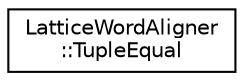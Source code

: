 digraph "Graphical Class Hierarchy"
{
  edge [fontname="Helvetica",fontsize="10",labelfontname="Helvetica",labelfontsize="10"];
  node [fontname="Helvetica",fontsize="10",shape=record];
  rankdir="LR";
  Node0 [label="LatticeWordAligner\l::TupleEqual",height=0.2,width=0.4,color="black", fillcolor="white", style="filled",URL="$structkaldi_1_1LatticeWordAligner_1_1TupleEqual.html"];
}
